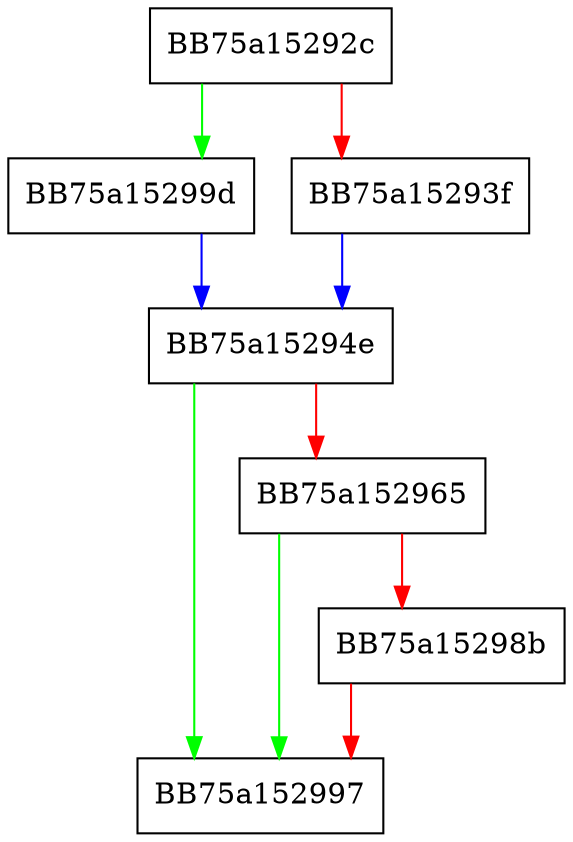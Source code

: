 digraph push {
  node [shape="box"];
  graph [splines=ortho];
  BB75a15292c -> BB75a15299d [color="green"];
  BB75a15292c -> BB75a15293f [color="red"];
  BB75a15293f -> BB75a15294e [color="blue"];
  BB75a15294e -> BB75a152997 [color="green"];
  BB75a15294e -> BB75a152965 [color="red"];
  BB75a152965 -> BB75a152997 [color="green"];
  BB75a152965 -> BB75a15298b [color="red"];
  BB75a15298b -> BB75a152997 [color="red"];
  BB75a15299d -> BB75a15294e [color="blue"];
}